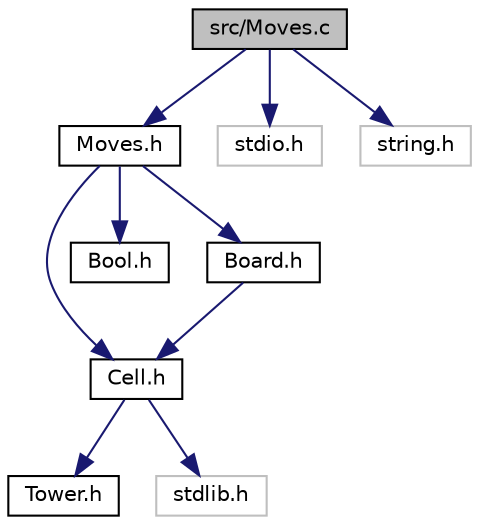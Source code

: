 digraph "src/Moves.c"
{
 // LATEX_PDF_SIZE
  bgcolor="transparent";
  edge [fontname="Helvetica",fontsize="10",labelfontname="Helvetica",labelfontsize="10"];
  node [fontname="Helvetica",fontsize="10",shape=record];
  Node1 [label="src/Moves.c",height=0.2,width=0.4,color="black", fillcolor="grey75", style="filled", fontcolor="black",tooltip="Moves contains all the data types and methods used to handle moves."];
  Node1 -> Node2 [color="midnightblue",fontsize="10",style="solid",fontname="Helvetica"];
  Node2 [label="Moves.h",height=0.2,width=0.4,color="black",URL="$_moves_8h.html",tooltip="Moves contains all the data types and methods used to handle moves."];
  Node2 -> Node3 [color="midnightblue",fontsize="10",style="solid",fontname="Helvetica"];
  Node3 [label="Cell.h",height=0.2,width=0.4,color="black",URL="$_cell_8h.html",tooltip="Cell struct and methods to handle cells and their towers."];
  Node3 -> Node4 [color="midnightblue",fontsize="10",style="solid",fontname="Helvetica"];
  Node4 [label="Tower.h",height=0.2,width=0.4,color="black",URL="$_tower_8h.html",tooltip="Data types and methods used to handle a Tower."];
  Node3 -> Node5 [color="midnightblue",fontsize="10",style="solid",fontname="Helvetica"];
  Node5 [label="stdlib.h",height=0.2,width=0.4,color="grey75",tooltip=" "];
  Node2 -> Node6 [color="midnightblue",fontsize="10",style="solid",fontname="Helvetica"];
  Node6 [label="Bool.h",height=0.2,width=0.4,color="black",URL="$_bool_8h.html",tooltip="Boolean enum."];
  Node2 -> Node7 [color="midnightblue",fontsize="10",style="solid",fontname="Helvetica"];
  Node7 [label="Board.h",height=0.2,width=0.4,color="black",URL="$_board_8h.html",tooltip="Board struct and methods to handle the board."];
  Node7 -> Node3 [color="midnightblue",fontsize="10",style="solid",fontname="Helvetica"];
  Node1 -> Node8 [color="midnightblue",fontsize="10",style="solid",fontname="Helvetica"];
  Node8 [label="stdio.h",height=0.2,width=0.4,color="grey75",tooltip=" "];
  Node1 -> Node9 [color="midnightblue",fontsize="10",style="solid",fontname="Helvetica"];
  Node9 [label="string.h",height=0.2,width=0.4,color="grey75",tooltip=" "];
}
